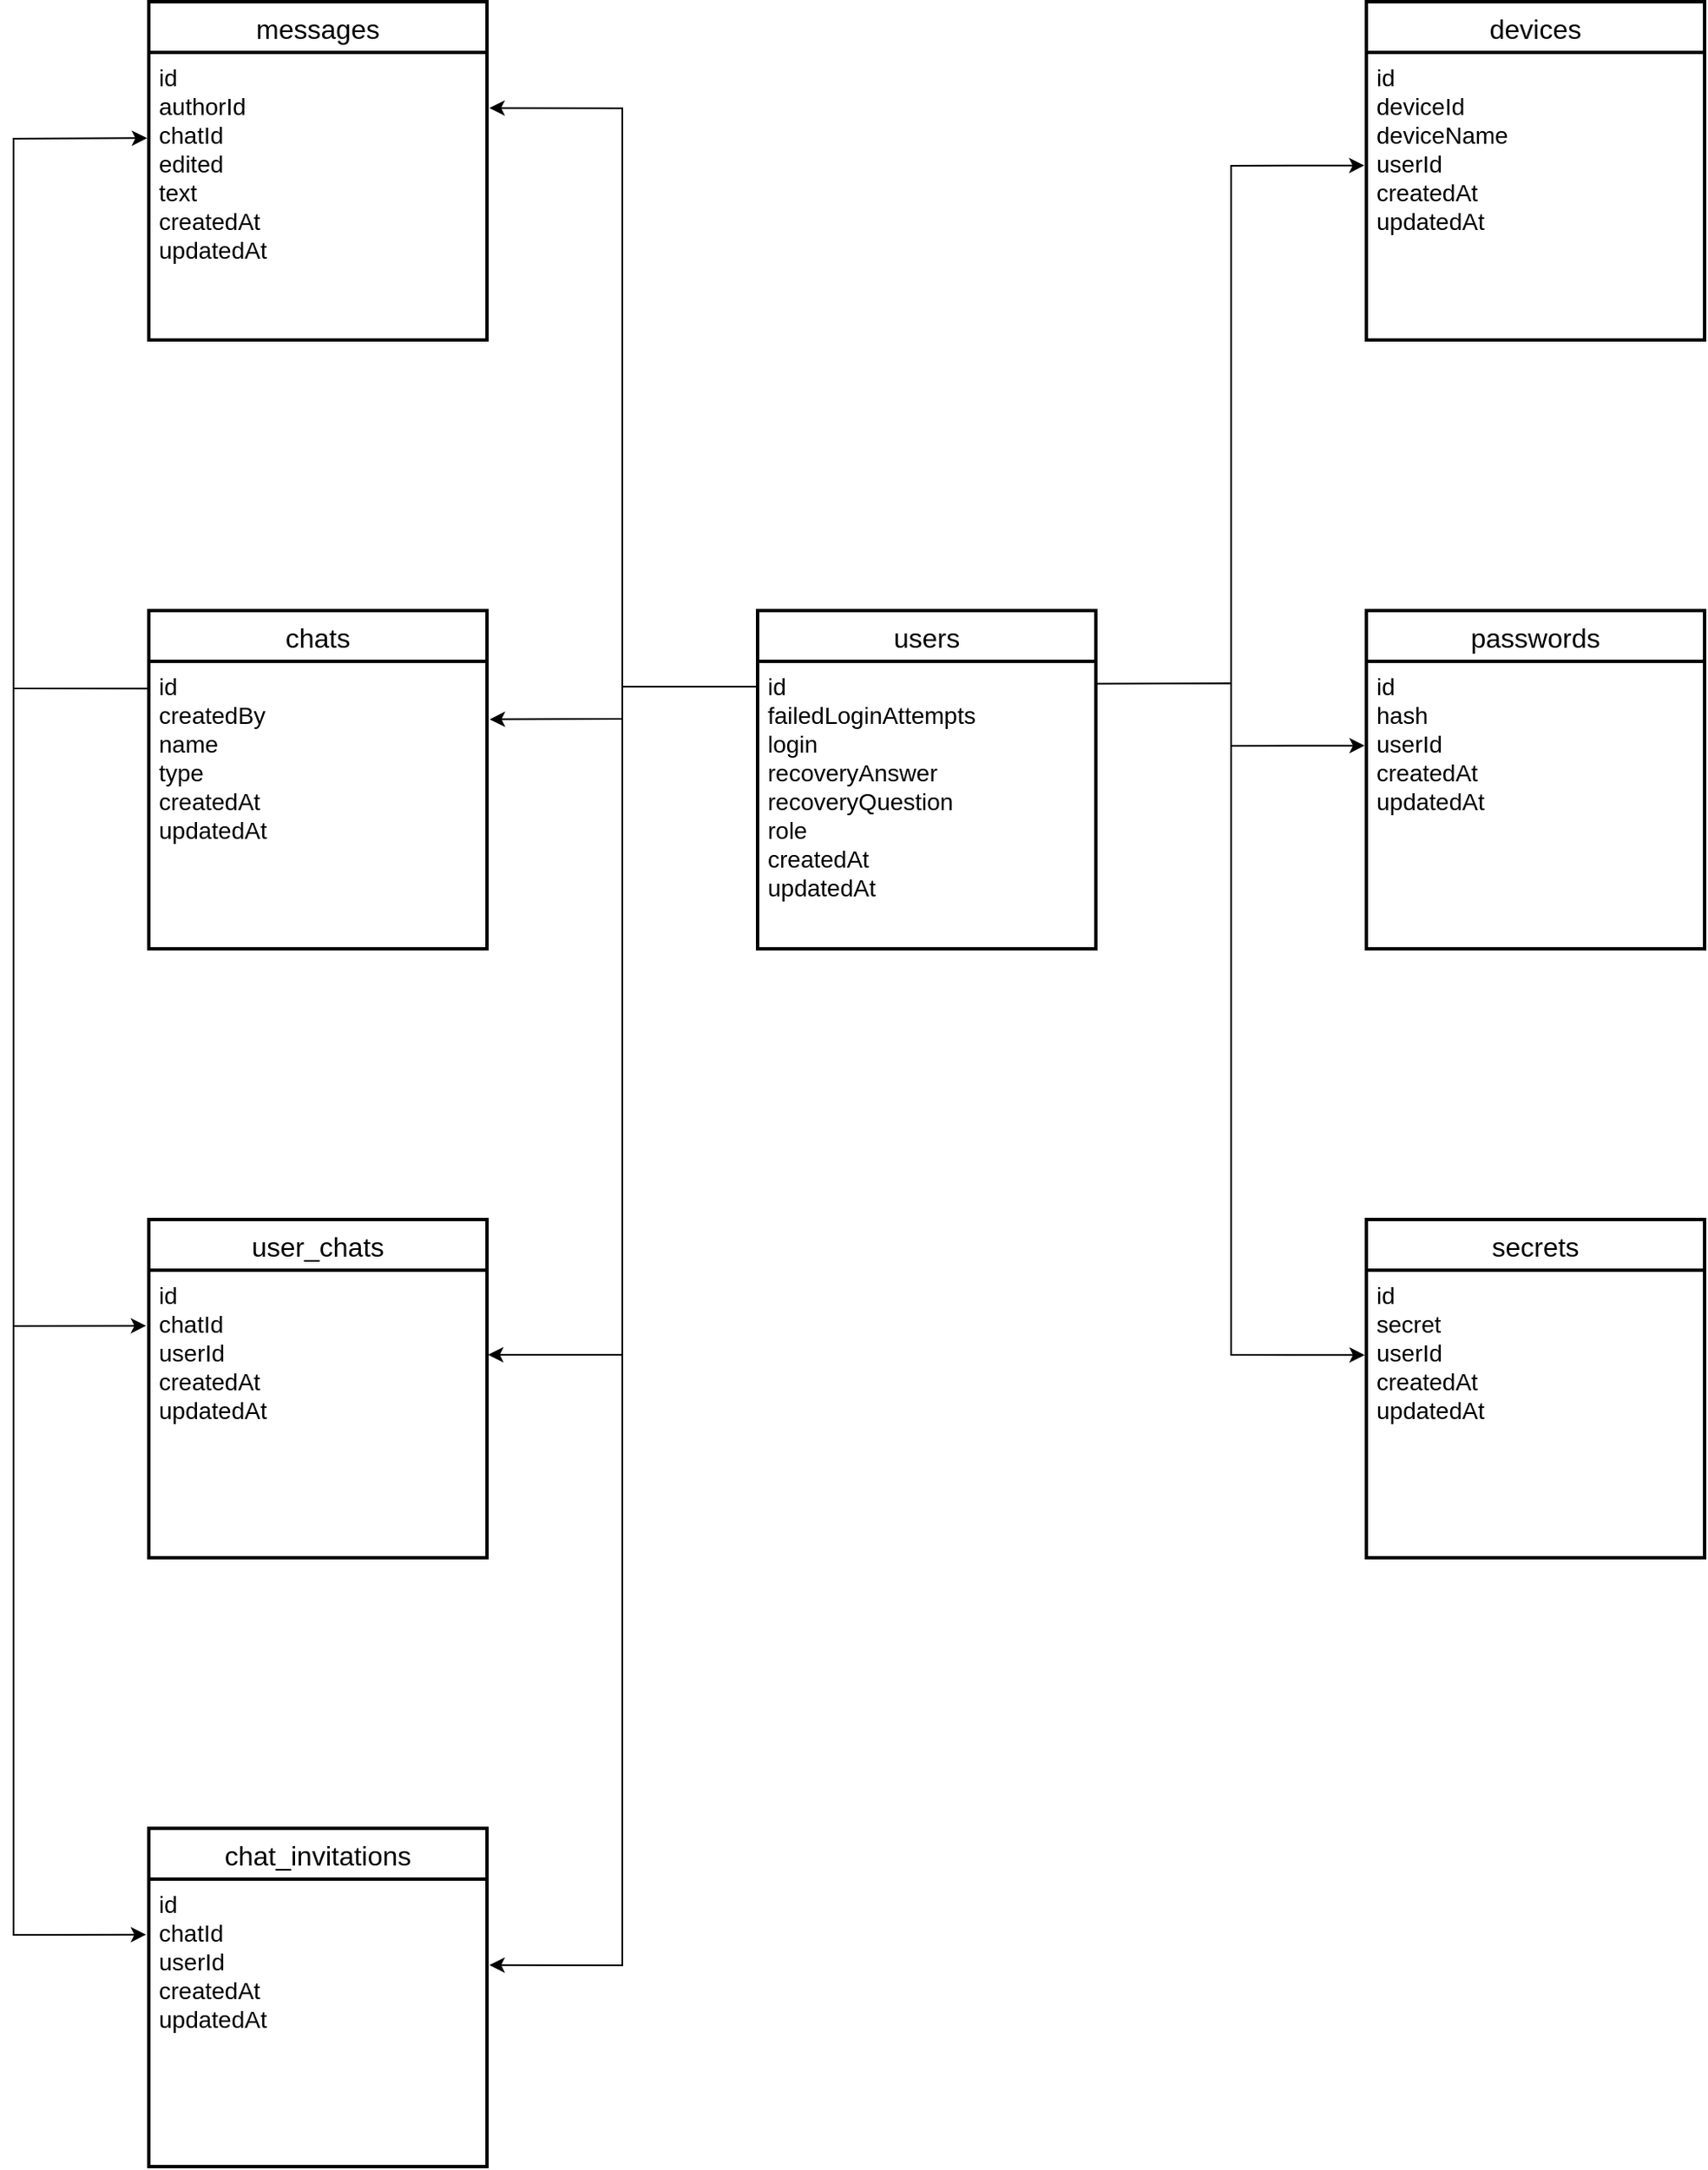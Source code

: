 <mxfile version="20.5.1" type="device"><diagram id="R2lEEEUBdFMjLlhIrx00" name="Page-1"><mxGraphModel dx="944" dy="548" grid="1" gridSize="10" guides="1" tooltips="1" connect="1" arrows="1" fold="1" page="1" pageScale="1" pageWidth="2336" pageHeight="1654" math="0" shadow="0" extFonts="Permanent Marker^https://fonts.googleapis.com/css?family=Permanent+Marker"><root><mxCell id="0"/><mxCell id="1" parent="0"/><mxCell id="QqZSvahSYO-oEAYNbHBd-16" value="users" style="swimlane;childLayout=stackLayout;horizontal=1;startSize=30;horizontalStack=0;rounded=1;fontSize=16;fontStyle=0;strokeWidth=2;resizeParent=0;resizeLast=1;shadow=0;dashed=0;align=center;arcSize=0;" parent="1" vertex="1"><mxGeometry x="1080" y="400" width="200" height="200" as="geometry"/></mxCell><mxCell id="QqZSvahSYO-oEAYNbHBd-17" value="id&#10;failedLoginAttempts&#10;login&#10;recoveryAnswer&#10;recoveryQuestion&#10;role&#10;createdAt&#10;updatedAt" style="align=left;strokeColor=none;fillColor=none;spacingLeft=4;fontSize=14;verticalAlign=top;resizable=0;rotatable=0;part=1;" parent="QqZSvahSYO-oEAYNbHBd-16" vertex="1"><mxGeometry y="30" width="200" height="170" as="geometry"/></mxCell><mxCell id="QqZSvahSYO-oEAYNbHBd-19" value="passwords" style="swimlane;childLayout=stackLayout;horizontal=1;startSize=30;horizontalStack=0;rounded=1;fontSize=16;fontStyle=0;strokeWidth=2;resizeParent=0;resizeLast=1;shadow=0;dashed=0;align=center;arcSize=0;" parent="1" vertex="1"><mxGeometry x="1440" y="400" width="200" height="200" as="geometry"/></mxCell><mxCell id="QqZSvahSYO-oEAYNbHBd-20" value="id&#10;hash&#10;userId&#10;createdAt&#10;updatedAt" style="align=left;strokeColor=none;fillColor=none;spacingLeft=4;fontSize=14;verticalAlign=top;resizable=0;rotatable=0;part=1;" parent="QqZSvahSYO-oEAYNbHBd-19" vertex="1"><mxGeometry y="30" width="200" height="170" as="geometry"/></mxCell><mxCell id="QqZSvahSYO-oEAYNbHBd-21" value="" style="endArrow=classic;html=1;rounded=0;fontSize=14;exitX=1.004;exitY=0.078;exitDx=0;exitDy=0;exitPerimeter=0;entryX=-0.005;entryY=0.293;entryDx=0;entryDy=0;entryPerimeter=0;" parent="1" source="QqZSvahSYO-oEAYNbHBd-17" target="QqZSvahSYO-oEAYNbHBd-20" edge="1"><mxGeometry width="50" height="50" relative="1" as="geometry"><mxPoint x="1330" y="650" as="sourcePoint"/><mxPoint x="1430" y="490" as="targetPoint"/><Array as="points"><mxPoint x="1360" y="443"/><mxPoint x="1360" y="480"/></Array></mxGeometry></mxCell><mxCell id="PsT0BdKCYos_sU2Ad-O9-1" value="secrets" style="swimlane;childLayout=stackLayout;horizontal=1;startSize=30;horizontalStack=0;rounded=1;fontSize=16;fontStyle=0;strokeWidth=2;resizeParent=0;resizeLast=1;shadow=0;dashed=0;align=center;arcSize=0;" parent="1" vertex="1"><mxGeometry x="1440" y="760" width="200" height="200" as="geometry"/></mxCell><mxCell id="PsT0BdKCYos_sU2Ad-O9-2" value="id&#10;secret&#10;userId&#10;createdAt&#10;updatedAt" style="align=left;strokeColor=none;fillColor=none;spacingLeft=4;fontSize=14;verticalAlign=top;resizable=0;rotatable=0;part=1;" parent="PsT0BdKCYos_sU2Ad-O9-1" vertex="1"><mxGeometry y="30" width="200" height="170" as="geometry"/></mxCell><mxCell id="PsT0BdKCYos_sU2Ad-O9-3" value="" style="endArrow=classic;html=1;rounded=0;entryX=-0.005;entryY=0.295;entryDx=0;entryDy=0;entryPerimeter=0;" parent="1" target="PsT0BdKCYos_sU2Ad-O9-2" edge="1"><mxGeometry width="50" height="50" relative="1" as="geometry"><mxPoint x="1360" y="470" as="sourcePoint"/><mxPoint x="1370" y="830" as="targetPoint"/><Array as="points"><mxPoint x="1360" y="840"/></Array></mxGeometry></mxCell><mxCell id="8IzZeZ40m8COhOadOkyd-1" value="devices" style="swimlane;childLayout=stackLayout;horizontal=1;startSize=30;horizontalStack=0;rounded=1;fontSize=16;fontStyle=0;strokeWidth=2;resizeParent=0;resizeLast=1;shadow=0;dashed=0;align=center;arcSize=0;" parent="1" vertex="1"><mxGeometry x="1440" y="40" width="200" height="200" as="geometry"/></mxCell><mxCell id="8IzZeZ40m8COhOadOkyd-2" value="id&#10;deviceId&#10;deviceName&#10;userId&#10;createdAt&#10;updatedAt" style="align=left;strokeColor=none;fillColor=none;spacingLeft=4;fontSize=14;verticalAlign=top;resizable=0;rotatable=0;part=1;" parent="8IzZeZ40m8COhOadOkyd-1" vertex="1"><mxGeometry y="30" width="200" height="170" as="geometry"/></mxCell><mxCell id="8IzZeZ40m8COhOadOkyd-3" value="" style="endArrow=classic;html=1;rounded=0;entryX=-0.006;entryY=0.393;entryDx=0;entryDy=0;entryPerimeter=0;" parent="1" target="8IzZeZ40m8COhOadOkyd-2" edge="1"><mxGeometry width="50" height="50" relative="1" as="geometry"><mxPoint x="1360" y="450" as="sourcePoint"/><mxPoint x="1420" y="130" as="targetPoint"/><Array as="points"><mxPoint x="1360" y="137"/></Array></mxGeometry></mxCell><mxCell id="QuE-X6sWCJA8ZIBaPkjJ-1" value="chats" style="swimlane;childLayout=stackLayout;horizontal=1;startSize=30;horizontalStack=0;rounded=1;fontSize=16;fontStyle=0;strokeWidth=2;resizeParent=0;resizeLast=1;shadow=0;dashed=0;align=center;arcSize=0;" parent="1" vertex="1"><mxGeometry x="720" y="400" width="200" height="200" as="geometry"/></mxCell><mxCell id="QuE-X6sWCJA8ZIBaPkjJ-2" value="id&#10;createdBy&#10;name&#10;type&#10;createdAt&#10;updatedAt" style="align=left;strokeColor=none;fillColor=none;spacingLeft=4;fontSize=14;verticalAlign=top;resizable=0;rotatable=0;part=1;" parent="QuE-X6sWCJA8ZIBaPkjJ-1" vertex="1"><mxGeometry y="30" width="200" height="170" as="geometry"/></mxCell><mxCell id="QuE-X6sWCJA8ZIBaPkjJ-3" value="user_chats" style="swimlane;childLayout=stackLayout;horizontal=1;startSize=30;horizontalStack=0;rounded=1;fontSize=16;fontStyle=0;strokeWidth=2;resizeParent=0;resizeLast=1;shadow=0;dashed=0;align=center;arcSize=0;" parent="1" vertex="1"><mxGeometry x="720" y="760" width="200" height="200" as="geometry"/></mxCell><mxCell id="QuE-X6sWCJA8ZIBaPkjJ-4" value="id&#10;chatId&#10;userId&#10;createdAt&#10;updatedAt" style="align=left;strokeColor=none;fillColor=none;spacingLeft=4;fontSize=14;verticalAlign=top;resizable=0;rotatable=0;part=1;" parent="QuE-X6sWCJA8ZIBaPkjJ-3" vertex="1"><mxGeometry y="30" width="200" height="170" as="geometry"/></mxCell><mxCell id="QuE-X6sWCJA8ZIBaPkjJ-5" value="" style="endArrow=classic;html=1;rounded=0;entryX=1.008;entryY=0.202;entryDx=0;entryDy=0;entryPerimeter=0;exitX=-0.003;exitY=0.088;exitDx=0;exitDy=0;exitPerimeter=0;" parent="1" source="QqZSvahSYO-oEAYNbHBd-17" target="QuE-X6sWCJA8ZIBaPkjJ-2" edge="1"><mxGeometry width="50" height="50" relative="1" as="geometry"><mxPoint x="990" y="500" as="sourcePoint"/><mxPoint x="940" y="460" as="targetPoint"/><Array as="points"><mxPoint x="1000" y="445"/><mxPoint x="1000" y="464"/></Array></mxGeometry></mxCell><mxCell id="QuE-X6sWCJA8ZIBaPkjJ-6" value="" style="endArrow=classic;html=1;rounded=0;entryX=1.003;entryY=0.294;entryDx=0;entryDy=0;entryPerimeter=0;" parent="1" target="QuE-X6sWCJA8ZIBaPkjJ-4" edge="1"><mxGeometry width="50" height="50" relative="1" as="geometry"><mxPoint x="1000" y="450" as="sourcePoint"/><mxPoint x="1010" y="863" as="targetPoint"/><Array as="points"><mxPoint x="1000" y="840"/></Array></mxGeometry></mxCell><mxCell id="QuE-X6sWCJA8ZIBaPkjJ-7" value="messages" style="swimlane;childLayout=stackLayout;horizontal=1;startSize=30;horizontalStack=0;rounded=1;fontSize=16;fontStyle=0;strokeWidth=2;resizeParent=0;resizeLast=1;shadow=0;dashed=0;align=center;arcSize=0;" parent="1" vertex="1"><mxGeometry x="720" y="40" width="200" height="200" as="geometry"/></mxCell><mxCell id="QuE-X6sWCJA8ZIBaPkjJ-8" value="id&#10;authorId&#10;chatId&#10;edited&#10;text&#10;createdAt&#10;updatedAt" style="align=left;strokeColor=none;fillColor=none;spacingLeft=4;fontSize=14;verticalAlign=top;resizable=0;rotatable=0;part=1;" parent="QuE-X6sWCJA8ZIBaPkjJ-7" vertex="1"><mxGeometry y="30" width="200" height="170" as="geometry"/></mxCell><mxCell id="QuE-X6sWCJA8ZIBaPkjJ-9" value="" style="endArrow=classic;html=1;rounded=0;entryX=1.007;entryY=0.193;entryDx=0;entryDy=0;entryPerimeter=0;" parent="1" target="QuE-X6sWCJA8ZIBaPkjJ-8" edge="1"><mxGeometry width="50" height="50" relative="1" as="geometry"><mxPoint x="1000" y="456" as="sourcePoint"/><mxPoint x="930" y="120" as="targetPoint"/><Array as="points"><mxPoint x="1000" y="103"/></Array></mxGeometry></mxCell><mxCell id="QuE-X6sWCJA8ZIBaPkjJ-10" value="" style="endArrow=classic;html=1;rounded=0;exitX=-0.004;exitY=0.095;exitDx=0;exitDy=0;exitPerimeter=0;entryX=-0.005;entryY=0.298;entryDx=0;entryDy=0;entryPerimeter=0;" parent="1" source="QuE-X6sWCJA8ZIBaPkjJ-2" target="QuE-X6sWCJA8ZIBaPkjJ-8" edge="1"><mxGeometry width="50" height="50" relative="1" as="geometry"><mxPoint x="640" y="490" as="sourcePoint"/><mxPoint x="710" y="120" as="targetPoint"/><Array as="points"><mxPoint x="640" y="446"/><mxPoint x="640" y="121"/></Array></mxGeometry></mxCell><mxCell id="QuE-X6sWCJA8ZIBaPkjJ-11" value="" style="endArrow=classic;html=1;rounded=0;entryX=-0.008;entryY=0.193;entryDx=0;entryDy=0;entryPerimeter=0;" parent="1" target="QuE-X6sWCJA8ZIBaPkjJ-4" edge="1"><mxGeometry width="50" height="50" relative="1" as="geometry"><mxPoint x="640" y="370" as="sourcePoint"/><mxPoint x="640" y="800" as="targetPoint"/><Array as="points"><mxPoint x="640" y="823"/></Array></mxGeometry></mxCell><mxCell id="83GdF7sT88eSTX1P8NTz-1" value="chat_invitations" style="swimlane;childLayout=stackLayout;horizontal=1;startSize=30;horizontalStack=0;rounded=1;fontSize=16;fontStyle=0;strokeWidth=2;resizeParent=0;resizeLast=1;shadow=0;dashed=0;align=center;arcSize=0;" vertex="1" parent="1"><mxGeometry x="720" y="1120" width="200" height="200" as="geometry"/></mxCell><mxCell id="83GdF7sT88eSTX1P8NTz-2" value="id&#10;chatId&#10;userId&#10;createdAt&#10;updatedAt" style="align=left;strokeColor=none;fillColor=none;spacingLeft=4;fontSize=14;verticalAlign=top;resizable=0;rotatable=0;part=1;" vertex="1" parent="83GdF7sT88eSTX1P8NTz-1"><mxGeometry y="30" width="200" height="170" as="geometry"/></mxCell><mxCell id="83GdF7sT88eSTX1P8NTz-3" value="" style="endArrow=classic;html=1;rounded=0;entryX=1.007;entryY=0.299;entryDx=0;entryDy=0;entryPerimeter=0;strokeColor=default;" edge="1" parent="1" target="83GdF7sT88eSTX1P8NTz-2"><mxGeometry width="50" height="50" relative="1" as="geometry"><mxPoint x="1000" y="840" as="sourcePoint"/><mxPoint x="950" y="1210" as="targetPoint"/><Array as="points"><mxPoint x="1000" y="1201"/></Array></mxGeometry></mxCell><mxCell id="83GdF7sT88eSTX1P8NTz-4" value="" style="endArrow=classic;html=1;rounded=0;entryX=-0.008;entryY=0.193;entryDx=0;entryDy=0;entryPerimeter=0;" edge="1" parent="1"><mxGeometry width="50" height="50" relative="1" as="geometry"><mxPoint x="640" y="730" as="sourcePoint"/><mxPoint x="718.4" y="1182.81" as="targetPoint"/><Array as="points"><mxPoint x="640" y="1183"/></Array></mxGeometry></mxCell></root></mxGraphModel></diagram></mxfile>
